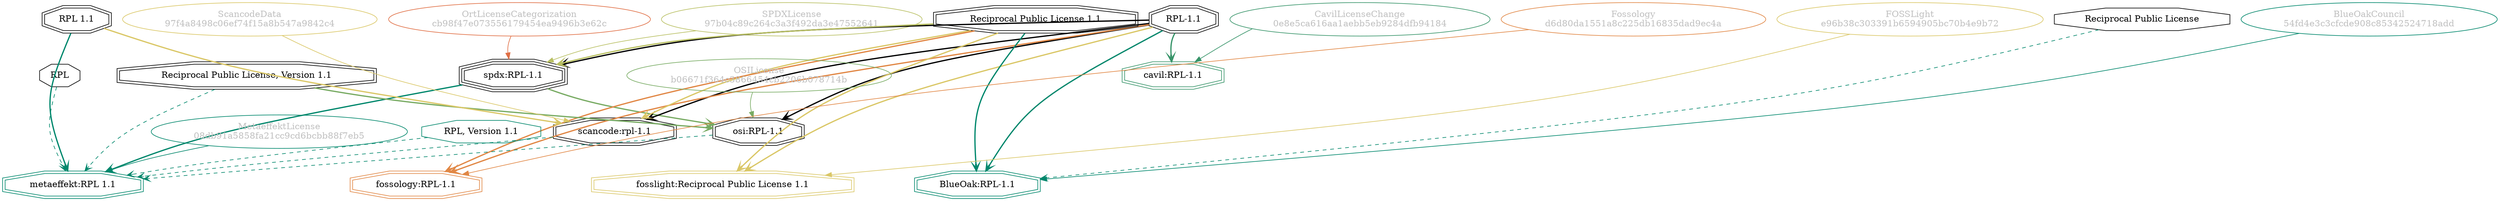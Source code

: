 strict digraph {
    node [shape=box];
    graph [splines=curved];
    3735 [label="SPDXLicense\n97b04c89c264c3a3f492da3e47552641"
         ,fontcolor=gray
         ,color="#b8bf62"
         ,fillcolor="beige;1"
         ,shape=ellipse];
    3736 [label="spdx:RPL-1.1"
         ,shape=tripleoctagon];
    3737 [label="RPL-1.1"
         ,shape=doubleoctagon];
    3738 [label="Reciprocal Public License 1.1"
         ,shape=doubleoctagon];
    5267 [label="OSILicense\nb06671f364c3866454cb2206b078714b"
         ,fontcolor=gray
         ,color="#78ab63"
         ,fillcolor="beige;1"
         ,shape=ellipse];
    5268 [label="osi:RPL-1.1"
         ,shape=doubleoctagon];
    5269 [label="Reciprocal Public License, Version 1.1"
         ,shape=doubleoctagon];
    8335 [label="Reciprocal Public License"
         ,shape=octagon];
    9254 [label="BlueOakCouncil\n54fd4e3c3cfcde908c85342524718add"
         ,fontcolor=gray
         ,color="#00876c"
         ,fillcolor="beige;1"
         ,shape=ellipse];
    9255 [label="BlueOak:RPL-1.1"
         ,color="#00876c"
         ,shape=doubleoctagon];
    10481 [label=RPL,shape=octagon];
    22939 [label="ScancodeData\n97f4a8498c06ef74f15a8b547a9842c4"
          ,fontcolor=gray
          ,color="#dac767"
          ,fillcolor="beige;1"
          ,shape=ellipse];
    22940 [label="scancode:rpl-1.1"
          ,shape=doubleoctagon];
    22941 [label="RPL 1.1"
          ,shape=doubleoctagon];
    26598 [label="Fossology\nd6d80da1551a8c225db16835dad9ec4a"
          ,fontcolor=gray
          ,color="#e18745"
          ,fillcolor="beige;1"
          ,shape=ellipse];
    26599 [label="fossology:RPL-1.1"
          ,color="#e18745"
          ,shape=doubleoctagon];
    35181 [label="OrtLicenseCategorization\ncb98f47e073556179454ea9496b3e62c"
          ,fontcolor=gray
          ,color="#e06f45"
          ,fillcolor="beige;1"
          ,shape=ellipse];
    37441 [label="CavilLicenseChange\n0e8e5ca616aa1aebb5eb9284dfb94184"
          ,fontcolor=gray
          ,color="#379469"
          ,fillcolor="beige;1"
          ,shape=ellipse];
    37442 [label="cavil:RPL-1.1"
          ,color="#379469"
          ,shape=doubleoctagon];
    47824 [label="MetaeffektLicense\n08db91a5858fa21cc9cd6bcbb88f7eb5"
          ,fontcolor=gray
          ,color="#00876c"
          ,fillcolor="beige;1"
          ,shape=ellipse];
    47825 [label="metaeffekt:RPL 1.1"
          ,color="#00876c"
          ,shape=doubleoctagon];
    47826 [label="RPL, Version 1.1"
          ,color="#00876c"
          ,shape=octagon];
    51133 [label="FOSSLight\ne96b38c303391b6594905bc70b4e9b72"
          ,fontcolor=gray
          ,color="#dac767"
          ,fillcolor="beige;1"
          ,shape=ellipse];
    51134 [label="fosslight:Reciprocal Public License 1.1"
          ,color="#dac767"
          ,shape=doubleoctagon];
    3735 -> 3736 [weight=0.5
                 ,color="#b8bf62"];
    3736 -> 5268 [style=bold
                 ,arrowhead=vee
                 ,weight=0.7
                 ,color="#78ab63"];
    3736 -> 47825 [style=bold
                  ,arrowhead=vee
                  ,weight=0.7
                  ,color="#00876c"];
    3737 -> 3736 [style=bold
                 ,arrowhead=vee
                 ,weight=0.7];
    3737 -> 5268 [style=bold
                 ,arrowhead=vee
                 ,weight=0.7];
    3737 -> 9255 [style=bold
                 ,arrowhead=vee
                 ,weight=0.7
                 ,color="#00876c"];
    3737 -> 22940 [style=bold
                  ,arrowhead=vee
                  ,weight=0.7];
    3737 -> 26599 [style=bold
                  ,arrowhead=vee
                  ,weight=0.7
                  ,color="#e18745"];
    3737 -> 37442 [style=bold
                  ,arrowhead=vee
                  ,weight=0.7
                  ,color="#379469"];
    3737 -> 37442 [style=bold
                  ,arrowhead=vee
                  ,weight=0.7
                  ,color="#379469"];
    3737 -> 51134 [style=bold
                  ,arrowhead=vee
                  ,weight=0.7
                  ,color="#dac767"];
    3738 -> 3736 [style=bold
                 ,arrowhead=vee
                 ,weight=0.7
                 ,color="#b8bf62"];
    3738 -> 9255 [style=bold
                 ,arrowhead=vee
                 ,weight=0.7
                 ,color="#00876c"];
    3738 -> 22940 [style=bold
                  ,arrowhead=vee
                  ,weight=0.7
                  ,color="#dac767"];
    3738 -> 26599 [style=bold
                  ,arrowhead=vee
                  ,weight=0.7
                  ,color="#e18745"];
    3738 -> 51134 [style=bold
                  ,arrowhead=vee
                  ,weight=0.7
                  ,color="#dac767"];
    5267 -> 5268 [weight=0.5
                 ,color="#78ab63"];
    5268 -> 47825 [style=dashed
                  ,arrowhead=vee
                  ,weight=0.5
                  ,color="#00876c"];
    5269 -> 5268 [style=bold
                 ,arrowhead=vee
                 ,weight=0.7
                 ,color="#78ab63"];
    5269 -> 47825 [style=dashed
                  ,arrowhead=vee
                  ,weight=0.5
                  ,color="#00876c"];
    8335 -> 9255 [style=dashed
                 ,arrowhead=vee
                 ,weight=0.5
                 ,color="#00876c"];
    9254 -> 9255 [weight=0.5
                 ,color="#00876c"];
    10481 -> 47825 [style=dashed
                   ,arrowhead=vee
                   ,weight=0.5
                   ,color="#00876c"];
    22939 -> 22940 [weight=0.5
                   ,color="#dac767"];
    22940 -> 47825 [style=dashed
                   ,arrowhead=vee
                   ,weight=0.5
                   ,color="#00876c"];
    22941 -> 22940 [style=bold
                   ,arrowhead=vee
                   ,weight=0.7
                   ,color="#dac767"];
    22941 -> 47825 [style=bold
                   ,arrowhead=vee
                   ,weight=0.7
                   ,color="#00876c"];
    22941 -> 47825 [style=bold
                   ,arrowhead=vee
                   ,weight=0.7
                   ,color="#00876c"];
    26598 -> 26599 [weight=0.5
                   ,color="#e18745"];
    35181 -> 3736 [weight=0.5
                  ,color="#e06f45"];
    37441 -> 37442 [weight=0.5
                   ,color="#379469"];
    47824 -> 47825 [weight=0.5
                   ,color="#00876c"];
    47826 -> 47825 [style=dashed
                   ,arrowhead=vee
                   ,weight=0.5
                   ,color="#00876c"];
    51133 -> 51134 [weight=0.5
                   ,color="#dac767"];
}
